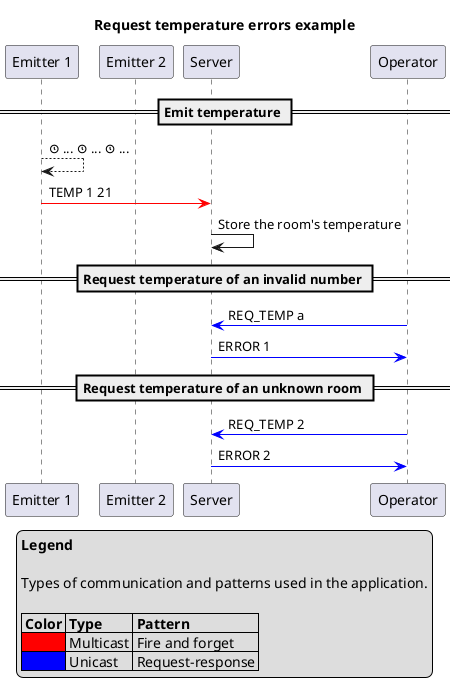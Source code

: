 @startuml request-temperature-errors

title "Request temperature errors example"

participant "Emitter 1" as e1
participant "Emitter 2" as e2
participant "Server" as s
participant "Operator" as o

== Emit temperature ==

e1 --> e1: <&clock> ... <&clock> ... <&clock> ...
e1 -[#red]> s: TEMP 1 21
s -> s: Store the room's temperature

== Request temperature of an invalid number ==

o -[#blue]> s: REQ_TEMP a
s -[#blue]> o: ERROR 1

== Request temperature of an unknown room ==

o -[#blue]> s: REQ_TEMP 2
s -[#blue]> o: ERROR 2

legend
**Legend**

Types of communication and patterns used in the application.

| **Color** | **Type**  | **Pattern**      |
| <#red>    | Multicast | Fire and forget  |
| <#blue>   | Unicast   | Request-response |
endlegend

@enduml
